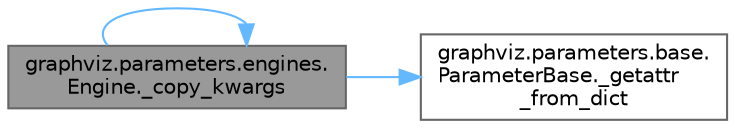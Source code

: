 digraph "graphviz.parameters.engines.Engine._copy_kwargs"
{
 // LATEX_PDF_SIZE
  bgcolor="transparent";
  edge [fontname=Helvetica,fontsize=10,labelfontname=Helvetica,labelfontsize=10];
  node [fontname=Helvetica,fontsize=10,shape=box,height=0.2,width=0.4];
  rankdir="LR";
  Node1 [id="Node000001",label="graphviz.parameters.engines.\lEngine._copy_kwargs",height=0.2,width=0.4,color="gray40", fillcolor="grey60", style="filled", fontcolor="black",tooltip=" "];
  Node1 -> Node1 [id="edge1_Node000001_Node000001",color="steelblue1",style="solid",tooltip=" "];
  Node1 -> Node2 [id="edge2_Node000001_Node000002",color="steelblue1",style="solid",tooltip=" "];
  Node2 [id="Node000002",label="graphviz.parameters.base.\lParameterBase._getattr\l_from_dict",height=0.2,width=0.4,color="grey40", fillcolor="white", style="filled",URL="$classgraphviz_1_1parameters_1_1base_1_1_parameter_base.html#a10bcabcade1fcfeba6e6386a9baed1a1",tooltip=" "];
}
